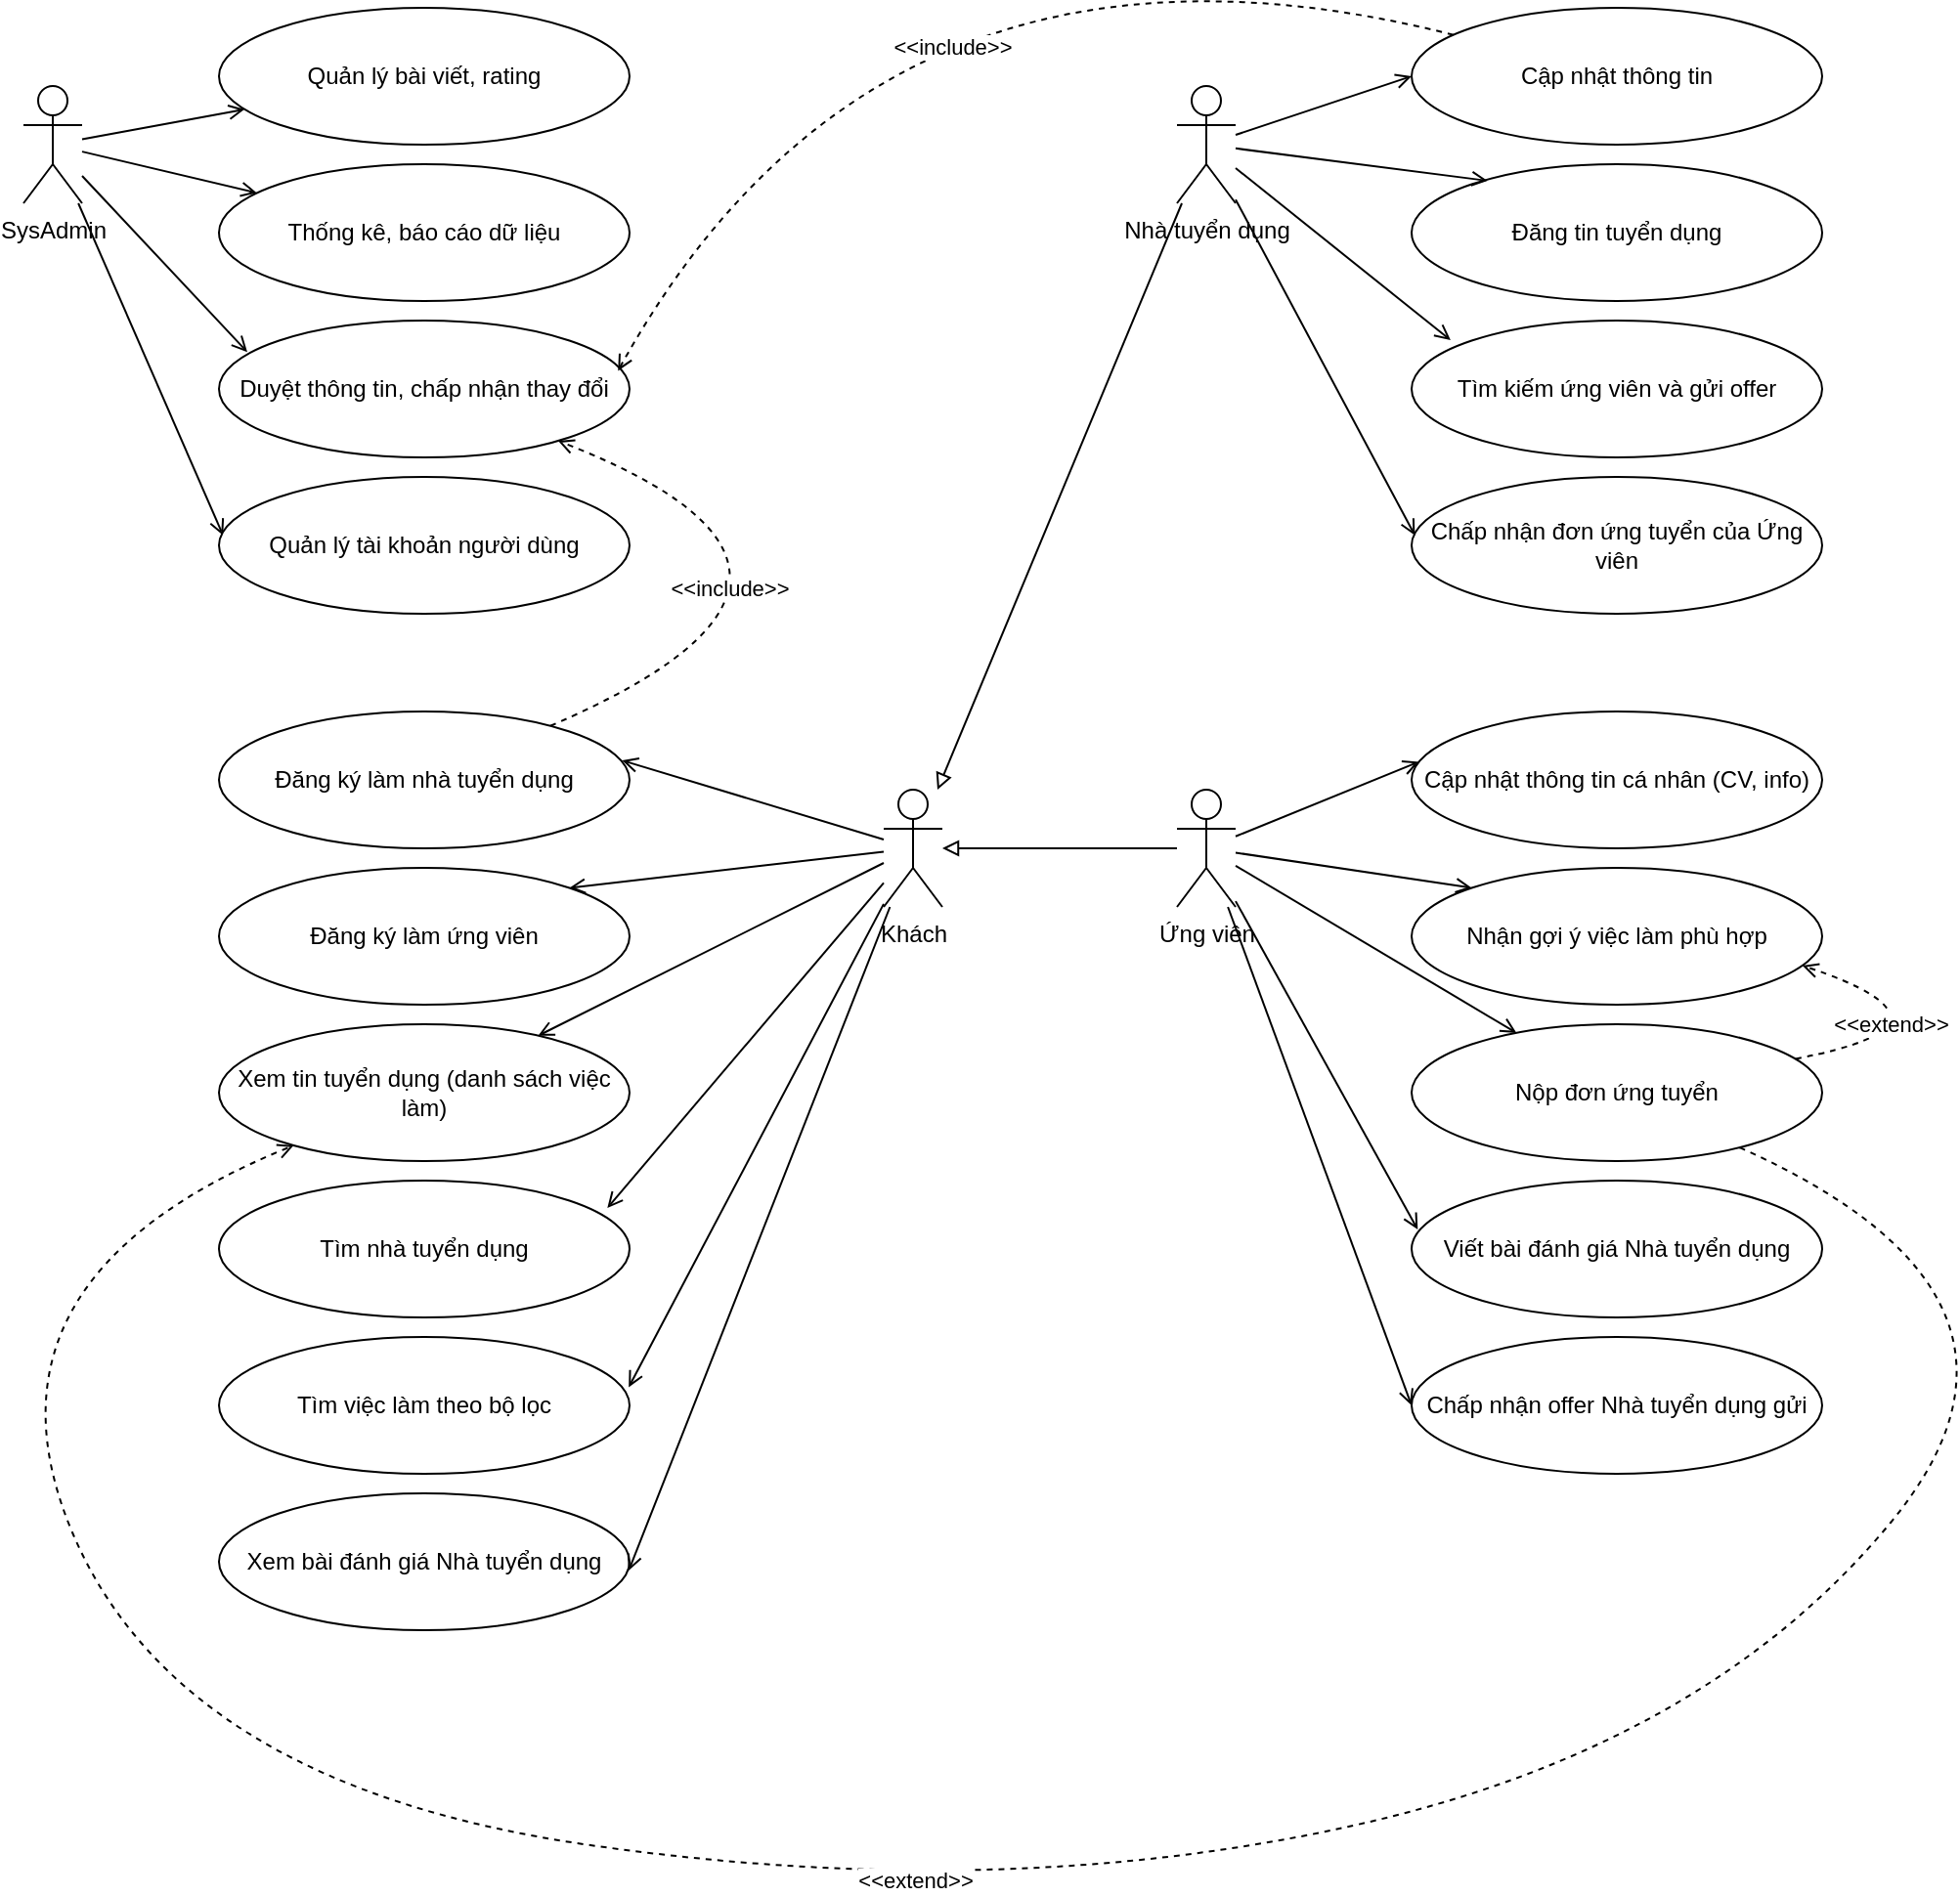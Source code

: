 <mxfile version="14.9.6" type="device" pages="2"><diagram id="kx_UsH_aAccJAQzgF7wA" name="Usecase"><mxGraphModel dx="1332" dy="560" grid="1" gridSize="10" guides="1" tooltips="1" connect="1" arrows="1" fold="1" page="1" pageScale="1" pageWidth="827" pageHeight="1169" math="0" shadow="0"><root><mxCell id="xzUmvjDwePYGf7dVLnyG-0"/><mxCell id="xzUmvjDwePYGf7dVLnyG-1" parent="xzUmvjDwePYGf7dVLnyG-0"/><mxCell id="xzUmvjDwePYGf7dVLnyG-8" style="rounded=0;orthogonalLoop=1;jettySize=auto;html=1;endArrow=open;endFill=0;" parent="xzUmvjDwePYGf7dVLnyG-1" source="xzUmvjDwePYGf7dVLnyG-2" target="xzUmvjDwePYGf7dVLnyG-4" edge="1"><mxGeometry relative="1" as="geometry"/></mxCell><mxCell id="xzUmvjDwePYGf7dVLnyG-9" style="edgeStyle=none;rounded=0;orthogonalLoop=1;jettySize=auto;html=1;endArrow=open;endFill=0;" parent="xzUmvjDwePYGf7dVLnyG-1" source="xzUmvjDwePYGf7dVLnyG-2" target="xzUmvjDwePYGf7dVLnyG-5" edge="1"><mxGeometry relative="1" as="geometry"/></mxCell><mxCell id="xzUmvjDwePYGf7dVLnyG-10" style="edgeStyle=none;rounded=0;orthogonalLoop=1;jettySize=auto;html=1;entryX=0.069;entryY=0.23;entryDx=0;entryDy=0;entryPerimeter=0;endArrow=open;endFill=0;" parent="xzUmvjDwePYGf7dVLnyG-1" source="xzUmvjDwePYGf7dVLnyG-2" target="xzUmvjDwePYGf7dVLnyG-6" edge="1"><mxGeometry relative="1" as="geometry"/></mxCell><mxCell id="xzUmvjDwePYGf7dVLnyG-11" style="edgeStyle=none;rounded=0;orthogonalLoop=1;jettySize=auto;html=1;entryX=0.01;entryY=0.427;entryDx=0;entryDy=0;entryPerimeter=0;endArrow=open;endFill=0;" parent="xzUmvjDwePYGf7dVLnyG-1" source="xzUmvjDwePYGf7dVLnyG-2" target="xzUmvjDwePYGf7dVLnyG-7" edge="1"><mxGeometry relative="1" as="geometry"/></mxCell><mxCell id="xzUmvjDwePYGf7dVLnyG-2" value="SysAdmin" style="shape=umlActor;verticalLabelPosition=bottom;verticalAlign=top;html=1;outlineConnect=0;" parent="xzUmvjDwePYGf7dVLnyG-1" vertex="1"><mxGeometry x="50" y="80" width="30" height="60" as="geometry"/></mxCell><mxCell id="xzUmvjDwePYGf7dVLnyG-4" value="Quản lý bài viết, rating" style="ellipse;whiteSpace=wrap;html=1;" parent="xzUmvjDwePYGf7dVLnyG-1" vertex="1"><mxGeometry x="150" y="40" width="210" height="70" as="geometry"/></mxCell><mxCell id="xzUmvjDwePYGf7dVLnyG-5" value="Thống kê, báo cáo dữ liệu" style="ellipse;whiteSpace=wrap;html=1;" parent="xzUmvjDwePYGf7dVLnyG-1" vertex="1"><mxGeometry x="150" y="120" width="210" height="70" as="geometry"/></mxCell><mxCell id="xzUmvjDwePYGf7dVLnyG-6" value="Duyệt thông tin, chấp nhận thay đổi" style="ellipse;whiteSpace=wrap;html=1;" parent="xzUmvjDwePYGf7dVLnyG-1" vertex="1"><mxGeometry x="150" y="200" width="210" height="70" as="geometry"/></mxCell><mxCell id="xzUmvjDwePYGf7dVLnyG-7" value="Quản lý tài khoản người dùng" style="ellipse;whiteSpace=wrap;html=1;" parent="xzUmvjDwePYGf7dVLnyG-1" vertex="1"><mxGeometry x="150" y="280" width="210" height="70" as="geometry"/></mxCell><mxCell id="xzUmvjDwePYGf7dVLnyG-49" style="edgeStyle=none;orthogonalLoop=1;jettySize=auto;html=1;endArrow=open;endFill=0;curved=1;dashed=1;" parent="xzUmvjDwePYGf7dVLnyG-1" source="xzUmvjDwePYGf7dVLnyG-13" target="xzUmvjDwePYGf7dVLnyG-6" edge="1"><mxGeometry relative="1" as="geometry"><Array as="points"><mxPoint x="500" y="330"/></Array></mxGeometry></mxCell><mxCell id="xzUmvjDwePYGf7dVLnyG-50" value="&amp;lt;&amp;lt;include&amp;gt;&amp;gt;" style="edgeLabel;html=1;align=center;verticalAlign=middle;resizable=0;points=[];" parent="xzUmvjDwePYGf7dVLnyG-49" vertex="1" connectable="0"><mxGeometry x="-0.421" y="29" relative="1" as="geometry"><mxPoint as="offset"/></mxGeometry></mxCell><mxCell id="xzUmvjDwePYGf7dVLnyG-13" value="Đăng ký làm nhà tuyển dụng" style="ellipse;whiteSpace=wrap;html=1;" parent="xzUmvjDwePYGf7dVLnyG-1" vertex="1"><mxGeometry x="150" y="400" width="210" height="70" as="geometry"/></mxCell><mxCell id="xzUmvjDwePYGf7dVLnyG-14" value="Đăng ký làm ứng viên" style="ellipse;whiteSpace=wrap;html=1;" parent="xzUmvjDwePYGf7dVLnyG-1" vertex="1"><mxGeometry x="150" y="480" width="210" height="70" as="geometry"/></mxCell><mxCell id="xzUmvjDwePYGf7dVLnyG-15" value="Xem tin tuyển dụng (danh sách việc làm)" style="ellipse;whiteSpace=wrap;html=1;" parent="xzUmvjDwePYGf7dVLnyG-1" vertex="1"><mxGeometry x="150" y="560" width="210" height="70" as="geometry"/></mxCell><mxCell id="xzUmvjDwePYGf7dVLnyG-16" value="Tìm nhà tuyển dụng" style="ellipse;whiteSpace=wrap;html=1;" parent="xzUmvjDwePYGf7dVLnyG-1" vertex="1"><mxGeometry x="150" y="640" width="210" height="70" as="geometry"/></mxCell><mxCell id="xzUmvjDwePYGf7dVLnyG-17" value="Tìm việc làm theo bộ lọc" style="ellipse;whiteSpace=wrap;html=1;" parent="xzUmvjDwePYGf7dVLnyG-1" vertex="1"><mxGeometry x="150" y="720" width="210" height="70" as="geometry"/></mxCell><mxCell id="xzUmvjDwePYGf7dVLnyG-18" value="Xem bài đánh giá Nhà tuyển dụng" style="ellipse;whiteSpace=wrap;html=1;" parent="xzUmvjDwePYGf7dVLnyG-1" vertex="1"><mxGeometry x="150" y="800" width="210" height="70" as="geometry"/></mxCell><mxCell id="xzUmvjDwePYGf7dVLnyG-51" style="edgeStyle=none;curved=1;orthogonalLoop=1;jettySize=auto;html=1;entryX=0.972;entryY=0.367;entryDx=0;entryDy=0;entryPerimeter=0;dashed=1;endArrow=open;endFill=0;" parent="xzUmvjDwePYGf7dVLnyG-1" source="xzUmvjDwePYGf7dVLnyG-19" target="xzUmvjDwePYGf7dVLnyG-6" edge="1"><mxGeometry relative="1" as="geometry"><Array as="points"><mxPoint x="490" y="-20"/></Array></mxGeometry></mxCell><mxCell id="xzUmvjDwePYGf7dVLnyG-52" value="&amp;lt;&amp;lt;include&amp;gt;&amp;gt;" style="edgeLabel;html=1;align=center;verticalAlign=middle;resizable=0;points=[];" parent="xzUmvjDwePYGf7dVLnyG-51" vertex="1" connectable="0"><mxGeometry x="0.218" y="69" relative="1" as="geometry"><mxPoint as="offset"/></mxGeometry></mxCell><mxCell id="xzUmvjDwePYGf7dVLnyG-19" value="Cập nhật thông tin" style="ellipse;whiteSpace=wrap;html=1;" parent="xzUmvjDwePYGf7dVLnyG-1" vertex="1"><mxGeometry x="760" y="40" width="210" height="70" as="geometry"/></mxCell><mxCell id="xzUmvjDwePYGf7dVLnyG-20" value="Đăng tin tuyển dụng" style="ellipse;whiteSpace=wrap;html=1;" parent="xzUmvjDwePYGf7dVLnyG-1" vertex="1"><mxGeometry x="760" y="120" width="210" height="70" as="geometry"/></mxCell><mxCell id="xzUmvjDwePYGf7dVLnyG-21" value="Tìm kiếm ứng viên và gửi offer" style="ellipse;whiteSpace=wrap;html=1;" parent="xzUmvjDwePYGf7dVLnyG-1" vertex="1"><mxGeometry x="760" y="200" width="210" height="70" as="geometry"/></mxCell><mxCell id="xzUmvjDwePYGf7dVLnyG-22" value="Chấp nhận đơn ứng tuyển của Ứng viên" style="ellipse;whiteSpace=wrap;html=1;" parent="xzUmvjDwePYGf7dVLnyG-1" vertex="1"><mxGeometry x="760" y="280" width="210" height="70" as="geometry"/></mxCell><mxCell id="xzUmvjDwePYGf7dVLnyG-23" value="Cập nhật thông tin cá nhân (CV, info)" style="ellipse;whiteSpace=wrap;html=1;" parent="xzUmvjDwePYGf7dVLnyG-1" vertex="1"><mxGeometry x="760" y="400" width="210" height="70" as="geometry"/></mxCell><mxCell id="xzUmvjDwePYGf7dVLnyG-24" value="Nhận gợi ý việc làm phù hợp" style="ellipse;whiteSpace=wrap;html=1;" parent="xzUmvjDwePYGf7dVLnyG-1" vertex="1"><mxGeometry x="760" y="480" width="210" height="70" as="geometry"/></mxCell><mxCell id="xzUmvjDwePYGf7dVLnyG-53" style="edgeStyle=none;curved=1;orthogonalLoop=1;jettySize=auto;html=1;entryX=0.952;entryY=0.714;entryDx=0;entryDy=0;entryPerimeter=0;dashed=1;endArrow=open;endFill=0;" parent="xzUmvjDwePYGf7dVLnyG-1" source="xzUmvjDwePYGf7dVLnyG-25" target="xzUmvjDwePYGf7dVLnyG-24" edge="1"><mxGeometry relative="1" as="geometry"><Array as="points"><mxPoint x="1050" y="560"/></Array></mxGeometry></mxCell><mxCell id="xzUmvjDwePYGf7dVLnyG-54" value="&amp;lt;&amp;lt;extend&amp;gt;&amp;gt;" style="edgeLabel;html=1;align=center;verticalAlign=middle;resizable=0;points=[];" parent="xzUmvjDwePYGf7dVLnyG-53" vertex="1" connectable="0"><mxGeometry x="-0.462" y="9" relative="1" as="geometry"><mxPoint as="offset"/></mxGeometry></mxCell><mxCell id="xzUmvjDwePYGf7dVLnyG-55" style="edgeStyle=none;curved=1;orthogonalLoop=1;jettySize=auto;html=1;dashed=1;endArrow=open;endFill=0;" parent="xzUmvjDwePYGf7dVLnyG-1" source="xzUmvjDwePYGf7dVLnyG-25" target="xzUmvjDwePYGf7dVLnyG-15" edge="1"><mxGeometry relative="1" as="geometry"><Array as="points"><mxPoint x="1100" y="700"/><mxPoint x="910" y="930"/><mxPoint x="550" y="1010"/><mxPoint x="130" y="950"/><mxPoint x="20" y="690"/></Array></mxGeometry></mxCell><mxCell id="xzUmvjDwePYGf7dVLnyG-56" value="&amp;lt;&amp;lt;extend&amp;gt;&amp;gt;" style="edgeLabel;html=1;align=center;verticalAlign=middle;resizable=0;points=[];" parent="xzUmvjDwePYGf7dVLnyG-55" vertex="1" connectable="0"><mxGeometry x="0.034" y="-6" relative="1" as="geometry"><mxPoint as="offset"/></mxGeometry></mxCell><mxCell id="xzUmvjDwePYGf7dVLnyG-25" value="Nộp đơn ứng tuyển" style="ellipse;whiteSpace=wrap;html=1;" parent="xzUmvjDwePYGf7dVLnyG-1" vertex="1"><mxGeometry x="760" y="560" width="210" height="70" as="geometry"/></mxCell><mxCell id="xzUmvjDwePYGf7dVLnyG-26" value="Viết bài đánh giá Nhà tuyển dụng" style="ellipse;whiteSpace=wrap;html=1;" parent="xzUmvjDwePYGf7dVLnyG-1" vertex="1"><mxGeometry x="760" y="640" width="210" height="70" as="geometry"/></mxCell><mxCell id="xzUmvjDwePYGf7dVLnyG-27" value="Chấp nhận offer Nhà tuyển dụng gửi" style="ellipse;whiteSpace=wrap;html=1;" parent="xzUmvjDwePYGf7dVLnyG-1" vertex="1"><mxGeometry x="760" y="720" width="210" height="70" as="geometry"/></mxCell><mxCell id="xzUmvjDwePYGf7dVLnyG-32" style="edgeStyle=none;rounded=0;orthogonalLoop=1;jettySize=auto;html=1;endArrow=block;endFill=0;" parent="xzUmvjDwePYGf7dVLnyG-1" source="xzUmvjDwePYGf7dVLnyG-28" target="xzUmvjDwePYGf7dVLnyG-30" edge="1"><mxGeometry relative="1" as="geometry"/></mxCell><mxCell id="xzUmvjDwePYGf7dVLnyG-45" style="edgeStyle=none;rounded=0;orthogonalLoop=1;jettySize=auto;html=1;entryX=0;entryY=0.5;entryDx=0;entryDy=0;endArrow=open;endFill=0;" parent="xzUmvjDwePYGf7dVLnyG-1" source="xzUmvjDwePYGf7dVLnyG-28" target="xzUmvjDwePYGf7dVLnyG-19" edge="1"><mxGeometry relative="1" as="geometry"/></mxCell><mxCell id="xzUmvjDwePYGf7dVLnyG-46" style="edgeStyle=none;rounded=0;orthogonalLoop=1;jettySize=auto;html=1;entryX=0.185;entryY=0.121;entryDx=0;entryDy=0;entryPerimeter=0;endArrow=open;endFill=0;" parent="xzUmvjDwePYGf7dVLnyG-1" source="xzUmvjDwePYGf7dVLnyG-28" target="xzUmvjDwePYGf7dVLnyG-20" edge="1"><mxGeometry relative="1" as="geometry"/></mxCell><mxCell id="xzUmvjDwePYGf7dVLnyG-47" style="edgeStyle=none;rounded=0;orthogonalLoop=1;jettySize=auto;html=1;entryX=0.095;entryY=0.143;entryDx=0;entryDy=0;entryPerimeter=0;endArrow=open;endFill=0;" parent="xzUmvjDwePYGf7dVLnyG-1" source="xzUmvjDwePYGf7dVLnyG-28" target="xzUmvjDwePYGf7dVLnyG-21" edge="1"><mxGeometry relative="1" as="geometry"/></mxCell><mxCell id="xzUmvjDwePYGf7dVLnyG-48" style="edgeStyle=none;rounded=0;orthogonalLoop=1;jettySize=auto;html=1;entryX=0.008;entryY=0.427;entryDx=0;entryDy=0;entryPerimeter=0;endArrow=open;endFill=0;" parent="xzUmvjDwePYGf7dVLnyG-1" source="xzUmvjDwePYGf7dVLnyG-28" target="xzUmvjDwePYGf7dVLnyG-22" edge="1"><mxGeometry relative="1" as="geometry"/></mxCell><mxCell id="xzUmvjDwePYGf7dVLnyG-28" value="Nhà tuyển dụng" style="shape=umlActor;verticalLabelPosition=bottom;verticalAlign=top;html=1;" parent="xzUmvjDwePYGf7dVLnyG-1" vertex="1"><mxGeometry x="640" y="80" width="30" height="60" as="geometry"/></mxCell><mxCell id="xzUmvjDwePYGf7dVLnyG-31" style="edgeStyle=none;rounded=0;orthogonalLoop=1;jettySize=auto;html=1;endArrow=block;endFill=0;" parent="xzUmvjDwePYGf7dVLnyG-1" source="xzUmvjDwePYGf7dVLnyG-29" target="xzUmvjDwePYGf7dVLnyG-30" edge="1"><mxGeometry relative="1" as="geometry"/></mxCell><mxCell id="xzUmvjDwePYGf7dVLnyG-40" style="edgeStyle=none;rounded=0;orthogonalLoop=1;jettySize=auto;html=1;entryX=0.018;entryY=0.367;entryDx=0;entryDy=0;entryPerimeter=0;endArrow=open;endFill=0;" parent="xzUmvjDwePYGf7dVLnyG-1" source="xzUmvjDwePYGf7dVLnyG-29" target="xzUmvjDwePYGf7dVLnyG-23" edge="1"><mxGeometry relative="1" as="geometry"/></mxCell><mxCell id="xzUmvjDwePYGf7dVLnyG-41" style="edgeStyle=none;rounded=0;orthogonalLoop=1;jettySize=auto;html=1;entryX=0;entryY=0;entryDx=0;entryDy=0;endArrow=open;endFill=0;" parent="xzUmvjDwePYGf7dVLnyG-1" source="xzUmvjDwePYGf7dVLnyG-29" target="xzUmvjDwePYGf7dVLnyG-24" edge="1"><mxGeometry relative="1" as="geometry"/></mxCell><mxCell id="xzUmvjDwePYGf7dVLnyG-42" style="edgeStyle=none;rounded=0;orthogonalLoop=1;jettySize=auto;html=1;endArrow=open;endFill=0;" parent="xzUmvjDwePYGf7dVLnyG-1" source="xzUmvjDwePYGf7dVLnyG-29" target="xzUmvjDwePYGf7dVLnyG-25" edge="1"><mxGeometry relative="1" as="geometry"/></mxCell><mxCell id="xzUmvjDwePYGf7dVLnyG-43" style="edgeStyle=none;rounded=0;orthogonalLoop=1;jettySize=auto;html=1;entryX=0.015;entryY=0.358;entryDx=0;entryDy=0;entryPerimeter=0;endArrow=open;endFill=0;" parent="xzUmvjDwePYGf7dVLnyG-1" source="xzUmvjDwePYGf7dVLnyG-29" target="xzUmvjDwePYGf7dVLnyG-26" edge="1"><mxGeometry relative="1" as="geometry"/></mxCell><mxCell id="xzUmvjDwePYGf7dVLnyG-44" style="edgeStyle=none;rounded=0;orthogonalLoop=1;jettySize=auto;html=1;entryX=0;entryY=0.5;entryDx=0;entryDy=0;endArrow=open;endFill=0;" parent="xzUmvjDwePYGf7dVLnyG-1" source="xzUmvjDwePYGf7dVLnyG-29" target="xzUmvjDwePYGf7dVLnyG-27" edge="1"><mxGeometry relative="1" as="geometry"/></mxCell><mxCell id="xzUmvjDwePYGf7dVLnyG-29" value="Ứng viên" style="shape=umlActor;verticalLabelPosition=bottom;verticalAlign=top;html=1;" parent="xzUmvjDwePYGf7dVLnyG-1" vertex="1"><mxGeometry x="640" y="440" width="30" height="60" as="geometry"/></mxCell><mxCell id="xzUmvjDwePYGf7dVLnyG-33" style="edgeStyle=none;rounded=0;orthogonalLoop=1;jettySize=auto;html=1;entryX=0.982;entryY=0.358;entryDx=0;entryDy=0;entryPerimeter=0;endArrow=open;endFill=0;" parent="xzUmvjDwePYGf7dVLnyG-1" source="xzUmvjDwePYGf7dVLnyG-30" target="xzUmvjDwePYGf7dVLnyG-13" edge="1"><mxGeometry relative="1" as="geometry"/></mxCell><mxCell id="xzUmvjDwePYGf7dVLnyG-35" style="edgeStyle=none;rounded=0;orthogonalLoop=1;jettySize=auto;html=1;entryX=1;entryY=0;entryDx=0;entryDy=0;endArrow=open;endFill=0;" parent="xzUmvjDwePYGf7dVLnyG-1" source="xzUmvjDwePYGf7dVLnyG-30" target="xzUmvjDwePYGf7dVLnyG-14" edge="1"><mxGeometry relative="1" as="geometry"/></mxCell><mxCell id="xzUmvjDwePYGf7dVLnyG-36" style="edgeStyle=none;rounded=0;orthogonalLoop=1;jettySize=auto;html=1;endArrow=open;endFill=0;" parent="xzUmvjDwePYGf7dVLnyG-1" source="xzUmvjDwePYGf7dVLnyG-30" target="xzUmvjDwePYGf7dVLnyG-15" edge="1"><mxGeometry relative="1" as="geometry"/></mxCell><mxCell id="xzUmvjDwePYGf7dVLnyG-37" style="edgeStyle=none;rounded=0;orthogonalLoop=1;jettySize=auto;html=1;entryX=0.946;entryY=0.2;entryDx=0;entryDy=0;entryPerimeter=0;endArrow=open;endFill=0;" parent="xzUmvjDwePYGf7dVLnyG-1" source="xzUmvjDwePYGf7dVLnyG-30" target="xzUmvjDwePYGf7dVLnyG-16" edge="1"><mxGeometry relative="1" as="geometry"/></mxCell><mxCell id="xzUmvjDwePYGf7dVLnyG-38" style="edgeStyle=none;rounded=0;orthogonalLoop=1;jettySize=auto;html=1;entryX=0.998;entryY=0.367;entryDx=0;entryDy=0;entryPerimeter=0;endArrow=open;endFill=0;" parent="xzUmvjDwePYGf7dVLnyG-1" source="xzUmvjDwePYGf7dVLnyG-30" target="xzUmvjDwePYGf7dVLnyG-17" edge="1"><mxGeometry relative="1" as="geometry"/></mxCell><mxCell id="xzUmvjDwePYGf7dVLnyG-39" style="edgeStyle=none;rounded=0;orthogonalLoop=1;jettySize=auto;html=1;entryX=0.998;entryY=0.565;entryDx=0;entryDy=0;entryPerimeter=0;endArrow=open;endFill=0;" parent="xzUmvjDwePYGf7dVLnyG-1" source="xzUmvjDwePYGf7dVLnyG-30" target="xzUmvjDwePYGf7dVLnyG-18" edge="1"><mxGeometry relative="1" as="geometry"/></mxCell><mxCell id="xzUmvjDwePYGf7dVLnyG-30" value="Khách" style="shape=umlActor;verticalLabelPosition=bottom;verticalAlign=top;html=1;" parent="xzUmvjDwePYGf7dVLnyG-1" vertex="1"><mxGeometry x="490" y="440" width="30" height="60" as="geometry"/></mxCell></root></mxGraphModel></diagram><diagram id="fp5WdtCB4OAToocKFSqX" name="Database"><mxGraphModel dx="1332" dy="1729" grid="1" gridSize="10" guides="1" tooltips="1" connect="1" arrows="1" fold="1" page="1" pageScale="1" pageWidth="827" pageHeight="1169" math="0" shadow="0"><root><mxCell id="0"/><mxCell id="1" parent="0"/><mxCell id="0-Bc50eRPlMVvVIiQRin-1" value="user" style="swimlane;fontStyle=0;childLayout=stackLayout;horizontal=1;startSize=26;horizontalStack=0;resizeParent=1;resizeParentMax=0;resizeLast=0;collapsible=1;marginBottom=0;align=center;fontSize=14;" parent="1" vertex="1"><mxGeometry x="390" y="70" width="160" height="446" as="geometry"/></mxCell><mxCell id="6nFblGfAwX4knqWA-gpZ-1" value="id" style="text;fillColor=none;spacingLeft=4;spacingRight=4;overflow=hidden;rotatable=0;points=[[0,0.5],[1,0.5]];portConstraint=eastwest;fontSize=12;" parent="0-Bc50eRPlMVvVIiQRin-1" vertex="1"><mxGeometry y="26" width="160" height="30" as="geometry"/></mxCell><mxCell id="6nFblGfAwX4knqWA-gpZ-2" value="username" style="text;fillColor=none;spacingLeft=4;spacingRight=4;overflow=hidden;rotatable=0;points=[[0,0.5],[1,0.5]];portConstraint=eastwest;fontSize=12;" parent="0-Bc50eRPlMVvVIiQRin-1" vertex="1"><mxGeometry y="56" width="160" height="30" as="geometry"/></mxCell><mxCell id="0-Bc50eRPlMVvVIiQRin-2" value="password" style="text;fillColor=none;spacingLeft=4;spacingRight=4;overflow=hidden;rotatable=0;points=[[0,0.5],[1,0.5]];portConstraint=eastwest;fontSize=12;" parent="0-Bc50eRPlMVvVIiQRin-1" vertex="1"><mxGeometry y="86" width="160" height="30" as="geometry"/></mxCell><mxCell id="0-Bc50eRPlMVvVIiQRin-3" value="first_name" style="text;fillColor=none;spacingLeft=4;spacingRight=4;overflow=hidden;rotatable=0;points=[[0,0.5],[1,0.5]];portConstraint=eastwest;fontSize=12;" parent="0-Bc50eRPlMVvVIiQRin-1" vertex="1"><mxGeometry y="116" width="160" height="30" as="geometry"/></mxCell><mxCell id="EjdUgGucLed7MiIt79Qf-8" value="last_name" style="text;fillColor=none;spacingLeft=4;spacingRight=4;overflow=hidden;rotatable=0;points=[[0,0.5],[1,0.5]];portConstraint=eastwest;fontSize=12;" parent="0-Bc50eRPlMVvVIiQRin-1" vertex="1"><mxGeometry y="146" width="160" height="30" as="geometry"/></mxCell><mxCell id="0-Bc50eRPlMVvVIiQRin-5" value="email" style="text;fillColor=none;spacingLeft=4;spacingRight=4;overflow=hidden;rotatable=0;points=[[0,0.5],[1,0.5]];portConstraint=eastwest;fontSize=12;" parent="0-Bc50eRPlMVvVIiQRin-1" vertex="1"><mxGeometry y="176" width="160" height="30" as="geometry"/></mxCell><mxCell id="EjdUgGucLed7MiIt79Qf-9" value="last_login" style="text;fillColor=none;spacingLeft=4;spacingRight=4;overflow=hidden;rotatable=0;points=[[0,0.5],[1,0.5]];portConstraint=eastwest;fontSize=12;" parent="0-Bc50eRPlMVvVIiQRin-1" vertex="1"><mxGeometry y="206" width="160" height="30" as="geometry"/></mxCell><mxCell id="EjdUgGucLed7MiIt79Qf-10" value="is_superuser" style="text;fillColor=none;spacingLeft=4;spacingRight=4;overflow=hidden;rotatable=0;points=[[0,0.5],[1,0.5]];portConstraint=eastwest;fontSize=12;" parent="0-Bc50eRPlMVvVIiQRin-1" vertex="1"><mxGeometry y="236" width="160" height="30" as="geometry"/></mxCell><mxCell id="0-Bc50eRPlMVvVIiQRin-74" value="date_joined" style="text;fillColor=none;spacingLeft=4;spacingRight=4;overflow=hidden;rotatable=0;points=[[0,0.5],[1,0.5]];portConstraint=eastwest;fontSize=12;" parent="0-Bc50eRPlMVvVIiQRin-1" vertex="1"><mxGeometry y="266" width="160" height="30" as="geometry"/></mxCell><mxCell id="0-Bc50eRPlMVvVIiQRin-10" value="is_staff" style="text;fillColor=none;spacingLeft=4;spacingRight=4;overflow=hidden;rotatable=0;points=[[0,0.5],[1,0.5]];portConstraint=eastwest;fontSize=12;" parent="0-Bc50eRPlMVvVIiQRin-1" vertex="1"><mxGeometry y="296" width="160" height="30" as="geometry"/></mxCell><mxCell id="EjdUgGucLed7MiIt79Qf-12" value="is_active" style="text;fillColor=none;spacingLeft=4;spacingRight=4;overflow=hidden;rotatable=0;points=[[0,0.5],[1,0.5]];portConstraint=eastwest;fontSize=12;" parent="0-Bc50eRPlMVvVIiQRin-1" vertex="1"><mxGeometry y="326" width="160" height="30" as="geometry"/></mxCell><mxCell id="0-Bc50eRPlMVvVIiQRin-4" value="phone" style="text;fillColor=none;spacingLeft=4;spacingRight=4;overflow=hidden;rotatable=0;points=[[0,0.5],[1,0.5]];portConstraint=eastwest;fontSize=12;" parent="0-Bc50eRPlMVvVIiQRin-1" vertex="1"><mxGeometry y="356" width="160" height="30" as="geometry"/></mxCell><mxCell id="0-Bc50eRPlMVvVIiQRin-9" value="avatar" style="text;fillColor=none;spacingLeft=4;spacingRight=4;overflow=hidden;rotatable=0;points=[[0,0.5],[1,0.5]];portConstraint=eastwest;fontSize=12;" parent="0-Bc50eRPlMVvVIiQRin-1" vertex="1"><mxGeometry y="386" width="160" height="30" as="geometry"/></mxCell><mxCell id="SlLkS1l95hsrlbSgTYb1-1" value="role" style="text;fillColor=none;spacingLeft=4;spacingRight=4;overflow=hidden;rotatable=0;points=[[0,0.5],[1,0.5]];portConstraint=eastwest;fontSize=12;" vertex="1" parent="0-Bc50eRPlMVvVIiQRin-1"><mxGeometry y="416" width="160" height="30" as="geometry"/></mxCell><mxCell id="0-Bc50eRPlMVvVIiQRin-43" value="hiring" style="swimlane;fontStyle=0;childLayout=stackLayout;horizontal=1;startSize=26;horizontalStack=0;resizeParent=1;resizeParentMax=0;resizeLast=0;collapsible=1;marginBottom=0;align=center;fontSize=14;" parent="1" vertex="1"><mxGeometry x="620" y="70" width="160" height="236" as="geometry"/></mxCell><mxCell id="0-Bc50eRPlMVvVIiQRin-44" value="user_id" style="text;fillColor=none;spacingLeft=4;spacingRight=4;overflow=hidden;rotatable=0;points=[[0,0.5],[1,0.5]];portConstraint=eastwest;fontSize=12;" parent="0-Bc50eRPlMVvVIiQRin-43" vertex="1"><mxGeometry y="26" width="160" height="30" as="geometry"/></mxCell><mxCell id="0-Bc50eRPlMVvVIiQRin-45" value="company_name" style="text;fillColor=none;spacingLeft=4;spacingRight=4;overflow=hidden;rotatable=0;points=[[0,0.5],[1,0.5]];portConstraint=eastwest;fontSize=12;" parent="0-Bc50eRPlMVvVIiQRin-43" vertex="1"><mxGeometry y="56" width="160" height="30" as="geometry"/></mxCell><mxCell id="0-Bc50eRPlMVvVIiQRin-46" value="address" style="text;fillColor=none;spacingLeft=4;spacingRight=4;overflow=hidden;rotatable=0;points=[[0,0.5],[1,0.5]];portConstraint=eastwest;fontSize=12;" parent="0-Bc50eRPlMVvVIiQRin-43" vertex="1"><mxGeometry y="86" width="160" height="30" as="geometry"/></mxCell><mxCell id="0-Bc50eRPlMVvVIiQRin-48" value="company_size" style="text;fillColor=none;spacingLeft=4;spacingRight=4;overflow=hidden;rotatable=0;points=[[0,0.5],[1,0.5]];portConstraint=eastwest;fontSize=12;" parent="0-Bc50eRPlMVvVIiQRin-43" vertex="1"><mxGeometry y="116" width="160" height="30" as="geometry"/></mxCell><mxCell id="6nFblGfAwX4knqWA-gpZ-48" value="avg_rating" style="text;fillColor=none;spacingLeft=4;spacingRight=4;overflow=hidden;rotatable=0;points=[[0,0.5],[1,0.5]];portConstraint=eastwest;fontSize=12;" parent="0-Bc50eRPlMVvVIiQRin-43" vertex="1"><mxGeometry y="146" width="160" height="30" as="geometry"/></mxCell><mxCell id="JmX3EQtiFViuAv5O3wvj-1" value="pending_approval" style="text;fillColor=none;spacingLeft=4;spacingRight=4;overflow=hidden;rotatable=0;points=[[0,0.5],[1,0.5]];portConstraint=eastwest;fontSize=12;" parent="0-Bc50eRPlMVvVIiQRin-43" vertex="1"><mxGeometry y="176" width="160" height="30" as="geometry"/></mxCell><mxCell id="EjdUgGucLed7MiIt79Qf-15" value="about" style="text;fillColor=none;spacingLeft=4;spacingRight=4;overflow=hidden;rotatable=0;points=[[0,0.5],[1,0.5]];portConstraint=eastwest;fontSize=12;" parent="0-Bc50eRPlMVvVIiQRin-43" vertex="1"><mxGeometry y="206" width="160" height="30" as="geometry"/></mxCell><mxCell id="0-Bc50eRPlMVvVIiQRin-64" value="review" style="swimlane;fontStyle=0;childLayout=stackLayout;horizontal=1;startSize=26;horizontalStack=0;resizeParent=1;resizeParentMax=0;resizeLast=0;collapsible=1;marginBottom=0;align=center;fontSize=14;" parent="1" vertex="1"><mxGeometry x="920" y="184" width="160" height="266" as="geometry"/></mxCell><mxCell id="6nFblGfAwX4knqWA-gpZ-66" value="id" style="text;fillColor=none;spacingLeft=4;spacingRight=4;overflow=hidden;rotatable=0;points=[[0,0.5],[1,0.5]];portConstraint=eastwest;fontSize=12;" parent="0-Bc50eRPlMVvVIiQRin-64" vertex="1"><mxGeometry y="26" width="160" height="30" as="geometry"/></mxCell><mxCell id="0-Bc50eRPlMVvVIiQRin-65" value="hiring_id" style="text;fillColor=none;spacingLeft=4;spacingRight=4;overflow=hidden;rotatable=0;points=[[0,0.5],[1,0.5]];portConstraint=eastwest;fontSize=12;" parent="0-Bc50eRPlMVvVIiQRin-64" vertex="1"><mxGeometry y="56" width="160" height="30" as="geometry"/></mxCell><mxCell id="0-Bc50eRPlMVvVIiQRin-68" value="applicant_id" style="text;fillColor=none;spacingLeft=4;spacingRight=4;overflow=hidden;rotatable=0;points=[[0,0.5],[1,0.5]];portConstraint=eastwest;fontSize=12;" parent="0-Bc50eRPlMVvVIiQRin-64" vertex="1"><mxGeometry y="86" width="160" height="30" as="geometry"/></mxCell><mxCell id="0-Bc50eRPlMVvVIiQRin-69" value="content" style="text;fillColor=none;spacingLeft=4;spacingRight=4;overflow=hidden;rotatable=0;points=[[0,0.5],[1,0.5]];portConstraint=eastwest;fontSize=12;" parent="0-Bc50eRPlMVvVIiQRin-64" vertex="1"><mxGeometry y="116" width="160" height="30" as="geometry"/></mxCell><mxCell id="0-Bc50eRPlMVvVIiQRin-67" value="rate" style="text;fillColor=none;spacingLeft=4;spacingRight=4;overflow=hidden;rotatable=0;points=[[0,0.5],[1,0.5]];portConstraint=eastwest;fontSize=12;" parent="0-Bc50eRPlMVvVIiQRin-64" vertex="1"><mxGeometry y="146" width="160" height="30" as="geometry"/></mxCell><mxCell id="EjdUgGucLed7MiIt79Qf-2" value="created_at" style="text;fillColor=none;spacingLeft=4;spacingRight=4;overflow=hidden;rotatable=0;points=[[0,0.5],[1,0.5]];portConstraint=eastwest;fontSize=12;" parent="0-Bc50eRPlMVvVIiQRin-64" vertex="1"><mxGeometry y="176" width="160" height="30" as="geometry"/></mxCell><mxCell id="EjdUgGucLed7MiIt79Qf-3" value="updated_at" style="text;fillColor=none;spacingLeft=4;spacingRight=4;overflow=hidden;rotatable=0;points=[[0,0.5],[1,0.5]];portConstraint=eastwest;fontSize=12;" parent="0-Bc50eRPlMVvVIiQRin-64" vertex="1"><mxGeometry y="206" width="160" height="30" as="geometry"/></mxCell><mxCell id="XVEq-b701fp-OYZD577g-1" value="active" style="text;fillColor=none;spacingLeft=4;spacingRight=4;overflow=hidden;rotatable=0;points=[[0,0.5],[1,0.5]];portConstraint=eastwest;fontSize=12;" parent="0-Bc50eRPlMVvVIiQRin-64" vertex="1"><mxGeometry y="236" width="160" height="30" as="geometry"/></mxCell><mxCell id="6nFblGfAwX4knqWA-gpZ-34" value="applicant" style="swimlane;fontStyle=0;childLayout=stackLayout;horizontal=1;startSize=26;horizontalStack=0;resizeParent=1;resizeParentMax=0;resizeLast=0;collapsible=1;marginBottom=0;align=center;fontSize=14;" parent="1" vertex="1"><mxGeometry x="620" y="320" width="160" height="296" as="geometry"/></mxCell><mxCell id="6nFblGfAwX4knqWA-gpZ-35" value="user_id" style="text;fillColor=none;spacingLeft=4;spacingRight=4;overflow=hidden;rotatable=0;points=[[0,0.5],[1,0.5]];portConstraint=eastwest;fontSize=12;" parent="6nFblGfAwX4knqWA-gpZ-34" vertex="1"><mxGeometry y="26" width="160" height="30" as="geometry"/></mxCell><mxCell id="6nFblGfAwX4knqWA-gpZ-54" value="category_id" style="text;fillColor=none;spacingLeft=4;spacingRight=4;overflow=hidden;rotatable=0;points=[[0,0.5],[1,0.5]];portConstraint=eastwest;fontSize=12;" parent="6nFblGfAwX4knqWA-gpZ-34" vertex="1"><mxGeometry y="56" width="160" height="30" as="geometry"/></mxCell><mxCell id="6nFblGfAwX4knqWA-gpZ-71" value="skill_id" style="text;fillColor=none;spacingLeft=4;spacingRight=4;overflow=hidden;rotatable=0;points=[[0,0.5],[1,0.5]];portConstraint=eastwest;fontSize=12;" parent="6nFblGfAwX4knqWA-gpZ-34" vertex="1"><mxGeometry y="86" width="160" height="30" as="geometry"/></mxCell><mxCell id="6nFblGfAwX4knqWA-gpZ-49" value="exp_id" style="text;fillColor=none;spacingLeft=4;spacingRight=4;overflow=hidden;rotatable=0;points=[[0,0.5],[1,0.5]];portConstraint=eastwest;fontSize=12;" parent="6nFblGfAwX4knqWA-gpZ-34" vertex="1"><mxGeometry y="116" width="160" height="30" as="geometry"/></mxCell><mxCell id="6nFblGfAwX4knqWA-gpZ-94" value="title" style="text;fillColor=none;spacingLeft=4;spacingRight=4;overflow=hidden;rotatable=0;points=[[0,0.5],[1,0.5]];portConstraint=eastwest;fontSize=12;" parent="6nFblGfAwX4knqWA-gpZ-34" vertex="1"><mxGeometry y="146" width="160" height="30" as="geometry"/></mxCell><mxCell id="6nFblGfAwX4knqWA-gpZ-36" value="birthday" style="text;fillColor=none;spacingLeft=4;spacingRight=4;overflow=hidden;rotatable=0;points=[[0,0.5],[1,0.5]];portConstraint=eastwest;fontSize=12;" parent="6nFblGfAwX4knqWA-gpZ-34" vertex="1"><mxGeometry y="176" width="160" height="30" as="geometry"/></mxCell><mxCell id="6nFblGfAwX4knqWA-gpZ-37" value="address" style="text;fillColor=none;spacingLeft=4;spacingRight=4;overflow=hidden;rotatable=0;points=[[0,0.5],[1,0.5]];portConstraint=eastwest;fontSize=12;" parent="6nFblGfAwX4knqWA-gpZ-34" vertex="1"><mxGeometry y="206" width="160" height="30" as="geometry"/></mxCell><mxCell id="EjdUgGucLed7MiIt79Qf-13" value="cv" style="text;fillColor=none;spacingLeft=4;spacingRight=4;overflow=hidden;rotatable=0;points=[[0,0.5],[1,0.5]];portConstraint=eastwest;fontSize=12;" parent="6nFblGfAwX4knqWA-gpZ-34" vertex="1"><mxGeometry y="236" width="160" height="30" as="geometry"/></mxCell><mxCell id="EjdUgGucLed7MiIt79Qf-6" value="about" style="text;fillColor=none;spacingLeft=4;spacingRight=4;overflow=hidden;rotatable=0;points=[[0,0.5],[1,0.5]];portConstraint=eastwest;fontSize=12;" parent="6nFblGfAwX4knqWA-gpZ-34" vertex="1"><mxGeometry y="266" width="160" height="30" as="geometry"/></mxCell><mxCell id="6nFblGfAwX4knqWA-gpZ-45" style="edgeStyle=orthogonalEdgeStyle;rounded=0;orthogonalLoop=1;jettySize=auto;html=1;startArrow=ERone;startFill=0;endArrow=ERone;endFill=0;strokeWidth=1;" parent="1" source="6nFblGfAwX4knqWA-gpZ-1" target="0-Bc50eRPlMVvVIiQRin-44" edge="1"><mxGeometry relative="1" as="geometry"><Array as="points"><mxPoint x="580" y="110"/><mxPoint x="580" y="110"/></Array></mxGeometry></mxCell><mxCell id="6nFblGfAwX4knqWA-gpZ-46" style="edgeStyle=orthogonalEdgeStyle;rounded=0;orthogonalLoop=1;jettySize=auto;html=1;startArrow=ERone;startFill=0;endArrow=ERone;endFill=0;strokeWidth=1;" parent="1" source="6nFblGfAwX4knqWA-gpZ-1" target="6nFblGfAwX4knqWA-gpZ-35" edge="1"><mxGeometry relative="1" as="geometry"><Array as="points"><mxPoint x="580" y="120"/><mxPoint x="580" y="350"/></Array></mxGeometry></mxCell><mxCell id="6nFblGfAwX4knqWA-gpZ-50" value="category" style="swimlane;fontStyle=0;childLayout=stackLayout;horizontal=1;startSize=26;horizontalStack=0;resizeParent=1;resizeParentMax=0;resizeLast=0;collapsible=1;marginBottom=0;align=center;fontSize=14;" parent="1" vertex="1"><mxGeometry x="980" y="470" width="160" height="86" as="geometry"/></mxCell><mxCell id="6nFblGfAwX4knqWA-gpZ-51" value="id" style="text;fillColor=none;spacingLeft=4;spacingRight=4;overflow=hidden;rotatable=0;points=[[0,0.5],[1,0.5]];portConstraint=eastwest;fontSize=12;" parent="6nFblGfAwX4knqWA-gpZ-50" vertex="1"><mxGeometry y="26" width="160" height="30" as="geometry"/></mxCell><mxCell id="6nFblGfAwX4knqWA-gpZ-52" value="name" style="text;fillColor=none;spacingLeft=4;spacingRight=4;overflow=hidden;rotatable=0;points=[[0,0.5],[1,0.5]];portConstraint=eastwest;fontSize=12;" parent="6nFblGfAwX4knqWA-gpZ-50" vertex="1"><mxGeometry y="56" width="160" height="30" as="geometry"/></mxCell><mxCell id="6nFblGfAwX4knqWA-gpZ-55" style="edgeStyle=orthogonalEdgeStyle;rounded=0;orthogonalLoop=1;jettySize=auto;html=1;entryX=0;entryY=0.5;entryDx=0;entryDy=0;startArrow=ERmany;startFill=0;endArrow=ERmany;endFill=0;strokeWidth=1;" parent="1" source="6nFblGfAwX4knqWA-gpZ-54" target="6nFblGfAwX4knqWA-gpZ-51" edge="1"><mxGeometry relative="1" as="geometry"/></mxCell><mxCell id="6nFblGfAwX4knqWA-gpZ-60" style="edgeStyle=orthogonalEdgeStyle;rounded=0;orthogonalLoop=1;jettySize=auto;html=1;entryX=0;entryY=0.5;entryDx=0;entryDy=0;startArrow=ERone;startFill=0;endArrow=ERoneToMany;endFill=0;strokeWidth=1;" parent="1" source="6nFblGfAwX4knqWA-gpZ-35" target="0-Bc50eRPlMVvVIiQRin-68" edge="1"><mxGeometry relative="1" as="geometry"/></mxCell><mxCell id="6nFblGfAwX4knqWA-gpZ-61" style="edgeStyle=orthogonalEdgeStyle;rounded=0;orthogonalLoop=1;jettySize=auto;html=1;startArrow=ERone;startFill=0;endArrow=ERoneToMany;endFill=0;strokeWidth=1;" parent="1" source="0-Bc50eRPlMVvVIiQRin-44" target="0-Bc50eRPlMVvVIiQRin-65" edge="1"><mxGeometry relative="1" as="geometry"><Array as="points"><mxPoint x="850" y="111"/><mxPoint x="850" y="255"/></Array></mxGeometry></mxCell><mxCell id="6nFblGfAwX4knqWA-gpZ-62" value="job" style="swimlane;fontStyle=0;childLayout=stackLayout;horizontal=1;startSize=26;horizontalStack=0;resizeParent=1;resizeParentMax=0;resizeLast=0;collapsible=1;marginBottom=0;align=center;fontSize=14;" parent="1" vertex="1"><mxGeometry x="920" y="-180" width="160" height="356" as="geometry"/></mxCell><mxCell id="6nFblGfAwX4knqWA-gpZ-63" value="id" style="text;fillColor=none;spacingLeft=4;spacingRight=4;overflow=hidden;rotatable=0;points=[[0,0.5],[1,0.5]];portConstraint=eastwest;fontSize=12;" parent="6nFblGfAwX4knqWA-gpZ-62" vertex="1"><mxGeometry y="26" width="160" height="30" as="geometry"/></mxCell><mxCell id="6nFblGfAwX4knqWA-gpZ-83" value="hiring_id" style="text;fillColor=none;spacingLeft=4;spacingRight=4;overflow=hidden;rotatable=0;points=[[0,0.5],[1,0.5]];portConstraint=eastwest;fontSize=12;" parent="6nFblGfAwX4knqWA-gpZ-62" vertex="1"><mxGeometry y="56" width="160" height="30" as="geometry"/></mxCell><mxCell id="6nFblGfAwX4knqWA-gpZ-77" value="offer_id" style="text;fillColor=none;spacingLeft=4;spacingRight=4;overflow=hidden;rotatable=0;points=[[0,0.5],[1,0.5]];portConstraint=eastwest;fontSize=12;" parent="6nFblGfAwX4knqWA-gpZ-62" vertex="1"><mxGeometry y="86" width="160" height="30" as="geometry"/></mxCell><mxCell id="6nFblGfAwX4knqWA-gpZ-107" value="exp_id" style="text;fillColor=none;spacingLeft=4;spacingRight=4;overflow=hidden;rotatable=0;points=[[0,0.5],[1,0.5]];portConstraint=eastwest;fontSize=12;" parent="6nFblGfAwX4knqWA-gpZ-62" vertex="1"><mxGeometry y="116" width="160" height="30" as="geometry"/></mxCell><mxCell id="6nFblGfAwX4knqWA-gpZ-74" value="skill_id" style="text;fillColor=none;spacingLeft=4;spacingRight=4;overflow=hidden;rotatable=0;points=[[0,0.5],[1,0.5]];portConstraint=eastwest;fontSize=12;" parent="6nFblGfAwX4knqWA-gpZ-62" vertex="1"><mxGeometry y="146" width="160" height="30" as="geometry"/></mxCell><mxCell id="6nFblGfAwX4knqWA-gpZ-73" value="category_id" style="text;fillColor=none;spacingLeft=4;spacingRight=4;overflow=hidden;rotatable=0;points=[[0,0.5],[1,0.5]];portConstraint=eastwest;fontSize=12;" parent="6nFblGfAwX4knqWA-gpZ-62" vertex="1"><mxGeometry y="176" width="160" height="30" as="geometry"/></mxCell><mxCell id="6nFblGfAwX4knqWA-gpZ-64" value="created_at" style="text;fillColor=none;spacingLeft=4;spacingRight=4;overflow=hidden;rotatable=0;points=[[0,0.5],[1,0.5]];portConstraint=eastwest;fontSize=12;" parent="6nFblGfAwX4knqWA-gpZ-62" vertex="1"><mxGeometry y="206" width="160" height="30" as="geometry"/></mxCell><mxCell id="DuNO1ek6huhXVOnVCSTu-1" value="expired_at" style="text;fillColor=none;spacingLeft=4;spacingRight=4;overflow=hidden;rotatable=0;points=[[0,0.5],[1,0.5]];portConstraint=eastwest;fontSize=12;" parent="6nFblGfAwX4knqWA-gpZ-62" vertex="1"><mxGeometry y="236" width="160" height="30" as="geometry"/></mxCell><mxCell id="6nFblGfAwX4knqWA-gpZ-76" value="content" style="text;fillColor=none;spacingLeft=4;spacingRight=4;overflow=hidden;rotatable=0;points=[[0,0.5],[1,0.5]];portConstraint=eastwest;fontSize=12;" parent="6nFblGfAwX4knqWA-gpZ-62" vertex="1"><mxGeometry y="266" width="160" height="30" as="geometry"/></mxCell><mxCell id="EjdUgGucLed7MiIt79Qf-4" value="title" style="text;fillColor=none;spacingLeft=4;spacingRight=4;overflow=hidden;rotatable=0;points=[[0,0.5],[1,0.5]];portConstraint=eastwest;fontSize=12;" parent="6nFblGfAwX4knqWA-gpZ-62" vertex="1"><mxGeometry y="296" width="160" height="30" as="geometry"/></mxCell><mxCell id="6nFblGfAwX4knqWA-gpZ-136" value="active" style="text;fillColor=none;spacingLeft=4;spacingRight=4;overflow=hidden;rotatable=0;points=[[0,0.5],[1,0.5]];portConstraint=eastwest;fontSize=12;" parent="6nFblGfAwX4knqWA-gpZ-62" vertex="1"><mxGeometry y="326" width="160" height="30" as="geometry"/></mxCell><mxCell id="6nFblGfAwX4knqWA-gpZ-67" value="skill" style="swimlane;fontStyle=0;childLayout=stackLayout;horizontal=1;startSize=26;horizontalStack=0;resizeParent=1;resizeParentMax=0;resizeLast=0;collapsible=1;marginBottom=0;align=center;fontSize=14;" parent="1" vertex="1"><mxGeometry x="980" y="590" width="160" height="86" as="geometry"/></mxCell><mxCell id="6nFblGfAwX4knqWA-gpZ-68" value="id" style="text;fillColor=none;spacingLeft=4;spacingRight=4;overflow=hidden;rotatable=0;points=[[0,0.5],[1,0.5]];portConstraint=eastwest;fontSize=12;" parent="6nFblGfAwX4knqWA-gpZ-67" vertex="1"><mxGeometry y="26" width="160" height="30" as="geometry"/></mxCell><mxCell id="6nFblGfAwX4knqWA-gpZ-69" value="name" style="text;fillColor=none;spacingLeft=4;spacingRight=4;overflow=hidden;rotatable=0;points=[[0,0.5],[1,0.5]];portConstraint=eastwest;fontSize=12;" parent="6nFblGfAwX4knqWA-gpZ-67" vertex="1"><mxGeometry y="56" width="160" height="30" as="geometry"/></mxCell><mxCell id="6nFblGfAwX4knqWA-gpZ-72" style="edgeStyle=orthogonalEdgeStyle;rounded=0;orthogonalLoop=1;jettySize=auto;html=1;entryX=0;entryY=0.5;entryDx=0;entryDy=0;startArrow=ERmany;startFill=0;endArrow=ERmany;endFill=0;strokeWidth=1;" parent="1" source="6nFblGfAwX4knqWA-gpZ-71" target="6nFblGfAwX4knqWA-gpZ-68" edge="1"><mxGeometry relative="1" as="geometry"><Array as="points"><mxPoint x="850" y="421"/><mxPoint x="850" y="631"/></Array></mxGeometry></mxCell><mxCell id="6nFblGfAwX4knqWA-gpZ-78" value="offer" style="swimlane;fontStyle=0;childLayout=stackLayout;horizontal=1;startSize=26;horizontalStack=0;resizeParent=1;resizeParentMax=0;resizeLast=0;collapsible=1;marginBottom=0;align=center;fontSize=14;" parent="1" vertex="1"><mxGeometry x="1120" y="-180" width="160" height="86" as="geometry"/></mxCell><mxCell id="6nFblGfAwX4knqWA-gpZ-79" value="id" style="text;fillColor=none;spacingLeft=4;spacingRight=4;overflow=hidden;rotatable=0;points=[[0,0.5],[1,0.5]];portConstraint=eastwest;fontSize=12;" parent="6nFblGfAwX4knqWA-gpZ-78" vertex="1"><mxGeometry y="26" width="160" height="30" as="geometry"/></mxCell><mxCell id="6nFblGfAwX4knqWA-gpZ-80" value="name" style="text;fillColor=none;spacingLeft=4;spacingRight=4;overflow=hidden;rotatable=0;points=[[0,0.5],[1,0.5]];portConstraint=eastwest;fontSize=12;" parent="6nFblGfAwX4knqWA-gpZ-78" vertex="1"><mxGeometry y="56" width="160" height="30" as="geometry"/></mxCell><mxCell id="6nFblGfAwX4knqWA-gpZ-84" style="edgeStyle=orthogonalEdgeStyle;rounded=0;orthogonalLoop=1;jettySize=auto;html=1;startArrow=ERone;startFill=0;endArrow=ERoneToMany;endFill=0;strokeWidth=1;" parent="1" source="0-Bc50eRPlMVvVIiQRin-44" target="6nFblGfAwX4knqWA-gpZ-83" edge="1"><mxGeometry relative="1" as="geometry"><Array as="points"><mxPoint x="850" y="100"/><mxPoint x="850" y="-109"/></Array></mxGeometry></mxCell><mxCell id="6nFblGfAwX4knqWA-gpZ-85" style="edgeStyle=orthogonalEdgeStyle;rounded=0;orthogonalLoop=1;jettySize=auto;html=1;startArrow=ERmany;startFill=0;endArrow=ERmany;endFill=0;strokeWidth=1;" parent="1" source="6nFblGfAwX4knqWA-gpZ-77" target="6nFblGfAwX4knqWA-gpZ-79" edge="1"><mxGeometry relative="1" as="geometry"/></mxCell><mxCell id="6nFblGfAwX4knqWA-gpZ-88" style="edgeStyle=orthogonalEdgeStyle;rounded=0;orthogonalLoop=1;jettySize=auto;html=1;entryX=1;entryY=0.5;entryDx=0;entryDy=0;startArrow=ERmany;startFill=0;endArrow=ERmany;endFill=0;strokeWidth=1;" parent="1" source="6nFblGfAwX4knqWA-gpZ-73" target="6nFblGfAwX4knqWA-gpZ-51" edge="1"><mxGeometry relative="1" as="geometry"><Array as="points"><mxPoint x="1190" y="11"/><mxPoint x="1190" y="511"/></Array></mxGeometry></mxCell><mxCell id="6nFblGfAwX4knqWA-gpZ-90" style="edgeStyle=orthogonalEdgeStyle;rounded=0;orthogonalLoop=1;jettySize=auto;html=1;startArrow=ERmany;startFill=0;endArrow=ERmany;endFill=0;strokeWidth=1;" parent="1" source="6nFblGfAwX4knqWA-gpZ-74" target="6nFblGfAwX4knqWA-gpZ-68" edge="1"><mxGeometry relative="1" as="geometry"><Array as="points"><mxPoint x="1220" y="-19"/><mxPoint x="1220" y="631"/></Array></mxGeometry></mxCell><mxCell id="6nFblGfAwX4knqWA-gpZ-91" value="Các chế độ, phúc lợi, bảo hiểm" style="text;html=1;fillColor=none;align=center;verticalAlign=middle;whiteSpace=wrap;rounded=0;" parent="1" vertex="1"><mxGeometry x="1105" y="-200" width="190" height="20" as="geometry"/></mxCell><mxCell id="6nFblGfAwX4knqWA-gpZ-92" value="Ngành nghề vd IT, xây dựng" style="text;html=1;fillColor=none;align=center;verticalAlign=middle;whiteSpace=wrap;rounded=1;" parent="1" vertex="1"><mxGeometry x="960" y="450" width="190" height="20" as="geometry"/></mxCell><mxCell id="6nFblGfAwX4knqWA-gpZ-93" value="Kỹ năng vd C#, vẽ" style="text;html=1;fillColor=none;align=center;verticalAlign=middle;whiteSpace=wrap;rounded=0;" parent="1" vertex="1"><mxGeometry x="995" y="565" width="130" height="20" as="geometry"/></mxCell><mxCell id="6nFblGfAwX4knqWA-gpZ-99" value="experience" style="swimlane;fontStyle=0;childLayout=stackLayout;horizontal=1;startSize=26;horizontalStack=0;resizeParent=1;resizeParentMax=0;resizeLast=0;collapsible=1;marginBottom=0;align=center;fontSize=14;" parent="1" vertex="1"><mxGeometry x="980" y="730" width="160" height="86" as="geometry"/></mxCell><mxCell id="6nFblGfAwX4knqWA-gpZ-100" value="id" style="text;fillColor=none;spacingLeft=4;spacingRight=4;overflow=hidden;rotatable=0;points=[[0,0.5],[1,0.5]];portConstraint=eastwest;fontSize=12;" parent="6nFblGfAwX4knqWA-gpZ-99" vertex="1"><mxGeometry y="26" width="160" height="30" as="geometry"/></mxCell><mxCell id="6nFblGfAwX4knqWA-gpZ-101" value="name" style="text;fillColor=none;spacingLeft=4;spacingRight=4;overflow=hidden;rotatable=0;points=[[0,0.5],[1,0.5]];portConstraint=eastwest;fontSize=12;" parent="6nFblGfAwX4knqWA-gpZ-99" vertex="1"><mxGeometry y="56" width="160" height="30" as="geometry"/></mxCell><mxCell id="6nFblGfAwX4knqWA-gpZ-103" value="Kinh nghiệm vd Quản lý, Mới ra trường, Thực tập sinh" style="text;html=1;fillColor=none;align=center;verticalAlign=middle;whiteSpace=wrap;rounded=0;" parent="1" vertex="1"><mxGeometry x="942.5" y="700" width="225" height="30" as="geometry"/></mxCell><mxCell id="6nFblGfAwX4knqWA-gpZ-104" style="edgeStyle=orthogonalEdgeStyle;rounded=0;orthogonalLoop=1;jettySize=auto;html=1;entryX=0;entryY=0.5;entryDx=0;entryDy=0;fontSize=14;startArrow=ERmany;startFill=0;endArrow=ERmany;endFill=0;strokeWidth=1;" parent="1" source="6nFblGfAwX4knqWA-gpZ-49" target="6nFblGfAwX4knqWA-gpZ-100" edge="1"><mxGeometry relative="1" as="geometry"><Array as="points"><mxPoint x="810" y="451"/><mxPoint x="810" y="771"/></Array></mxGeometry></mxCell><mxCell id="6nFblGfAwX4knqWA-gpZ-108" style="edgeStyle=orthogonalEdgeStyle;rounded=0;orthogonalLoop=1;jettySize=auto;html=1;fontSize=14;startArrow=ERmany;startFill=0;endArrow=ERmany;endFill=0;strokeWidth=1;" parent="1" source="6nFblGfAwX4knqWA-gpZ-107" target="6nFblGfAwX4knqWA-gpZ-100" edge="1"><mxGeometry relative="1" as="geometry"><Array as="points"><mxPoint x="1250" y="-49"/><mxPoint x="1250" y="771"/></Array></mxGeometry></mxCell><mxCell id="6nFblGfAwX4knqWA-gpZ-126" value="tracking" style="swimlane;fontStyle=0;childLayout=stackLayout;horizontal=1;startSize=26;horizontalStack=0;resizeParent=1;resizeParentMax=0;resizeLast=0;collapsible=1;marginBottom=0;align=center;fontSize=14;" parent="1" vertex="1"><mxGeometry x="620" y="-206" width="160" height="206" as="geometry"/></mxCell><mxCell id="6nFblGfAwX4knqWA-gpZ-128" value="applicant_id" style="text;fillColor=none;spacingLeft=4;spacingRight=4;overflow=hidden;rotatable=0;points=[[0,0.5],[1,0.5]];portConstraint=eastwest;fontSize=12;" parent="6nFblGfAwX4knqWA-gpZ-126" vertex="1"><mxGeometry y="26" width="160" height="30" as="geometry"/></mxCell><mxCell id="6nFblGfAwX4knqWA-gpZ-129" value="job_id" style="text;fillColor=none;spacingLeft=4;spacingRight=4;overflow=hidden;rotatable=0;points=[[0,0.5],[1,0.5]];portConstraint=eastwest;fontSize=12;" parent="6nFblGfAwX4knqWA-gpZ-126" vertex="1"><mxGeometry y="56" width="160" height="30" as="geometry"/></mxCell><mxCell id="6nFblGfAwX4knqWA-gpZ-134" value="status" style="text;fillColor=none;spacingLeft=4;spacingRight=4;overflow=hidden;rotatable=0;points=[[0,0.5],[1,0.5]];portConstraint=eastwest;fontSize=12;" parent="6nFblGfAwX4knqWA-gpZ-126" vertex="1"><mxGeometry y="86" width="160" height="30" as="geometry"/></mxCell><mxCell id="6nFblGfAwX4knqWA-gpZ-135" value="issue_date" style="text;fillColor=none;spacingLeft=4;spacingRight=4;overflow=hidden;rotatable=0;points=[[0,0.5],[1,0.5]];portConstraint=eastwest;fontSize=12;" parent="6nFblGfAwX4knqWA-gpZ-126" vertex="1"><mxGeometry y="116" width="160" height="30" as="geometry"/></mxCell><mxCell id="6nFblGfAwX4knqWA-gpZ-137" value="sending_type" style="text;fillColor=none;spacingLeft=4;spacingRight=4;overflow=hidden;rotatable=0;points=[[0,0.5],[1,0.5]];portConstraint=eastwest;fontSize=12;" parent="6nFblGfAwX4knqWA-gpZ-126" vertex="1"><mxGeometry y="146" width="160" height="30" as="geometry"/></mxCell><mxCell id="EjdUgGucLed7MiIt79Qf-5" value="id" style="text;fillColor=none;spacingLeft=4;spacingRight=4;overflow=hidden;rotatable=0;points=[[0,0.5],[1,0.5]];portConstraint=eastwest;fontSize=12;" parent="6nFblGfAwX4knqWA-gpZ-126" vertex="1"><mxGeometry y="176" width="160" height="30" as="geometry"/></mxCell><mxCell id="6nFblGfAwX4knqWA-gpZ-140" style="edgeStyle=orthogonalEdgeStyle;rounded=0;orthogonalLoop=1;jettySize=auto;html=1;fontSize=14;startArrow=ERone;startFill=0;endArrow=ERoneToMany;endFill=0;strokeWidth=1;" parent="1" source="6nFblGfAwX4knqWA-gpZ-35" target="6nFblGfAwX4knqWA-gpZ-128" edge="1"><mxGeometry relative="1" as="geometry"><Array as="points"><mxPoint x="580" y="361"/><mxPoint x="580" y="540"/><mxPoint x="340" y="540"/><mxPoint x="340" y="-165"/></Array></mxGeometry></mxCell><mxCell id="6nFblGfAwX4knqWA-gpZ-144" value="Thông tin offer được gửi/nhận. Thông tin trong báo cáo thống kê" style="text;html=1;fillColor=none;align=center;verticalAlign=middle;whiteSpace=wrap;rounded=0;fontSize=14;startSize=26;" parent="1" vertex="1"><mxGeometry x="560" y="-246" width="280" height="40" as="geometry"/></mxCell><mxCell id="6nFblGfAwX4knqWA-gpZ-145" value="sysadmin" style="swimlane;fontStyle=0;childLayout=stackLayout;horizontal=1;startSize=26;horizontalStack=0;resizeParent=1;resizeParentMax=0;resizeLast=0;collapsible=1;marginBottom=0;align=center;fontSize=14;" parent="1" vertex="1"><mxGeometry x="390" y="-86" width="160" height="86" as="geometry"/></mxCell><mxCell id="6nFblGfAwX4knqWA-gpZ-146" value="user_id" style="text;fillColor=none;spacingLeft=4;spacingRight=4;overflow=hidden;rotatable=0;points=[[0,0.5],[1,0.5]];portConstraint=eastwest;fontSize=12;" parent="6nFblGfAwX4knqWA-gpZ-145" vertex="1"><mxGeometry y="26" width="160" height="30" as="geometry"/></mxCell><mxCell id="6nFblGfAwX4knqWA-gpZ-147" value="log" style="text;fillColor=none;spacingLeft=4;spacingRight=4;overflow=hidden;rotatable=0;points=[[0,0.5],[1,0.5]];portConstraint=eastwest;fontSize=12;" parent="6nFblGfAwX4knqWA-gpZ-145" vertex="1"><mxGeometry y="56" width="160" height="30" as="geometry"/></mxCell><mxCell id="6nFblGfAwX4knqWA-gpZ-149" style="edgeStyle=orthogonalEdgeStyle;rounded=0;orthogonalLoop=1;jettySize=auto;html=1;entryX=0;entryY=0.5;entryDx=0;entryDy=0;fontSize=14;startArrow=ERone;startFill=0;endArrow=ERone;endFill=0;strokeWidth=1;" parent="1" source="6nFblGfAwX4knqWA-gpZ-1" target="6nFblGfAwX4knqWA-gpZ-146" edge="1"><mxGeometry relative="1" as="geometry"><Array as="points"><mxPoint x="370" y="100"/><mxPoint x="370" y="-45"/></Array></mxGeometry></mxCell><mxCell id="6nFblGfAwX4knqWA-gpZ-141" style="edgeStyle=orthogonalEdgeStyle;rounded=0;orthogonalLoop=1;jettySize=auto;html=1;fontSize=14;startArrow=ERone;startFill=0;endArrow=ERoneToMany;endFill=0;strokeWidth=1;exitX=0;exitY=0.5;exitDx=0;exitDy=0;" parent="1" source="6nFblGfAwX4knqWA-gpZ-63" target="6nFblGfAwX4knqWA-gpZ-129" edge="1"><mxGeometry relative="1" as="geometry"><Array as="points"><mxPoint x="880" y="-139"/><mxPoint x="880" y="-139"/></Array></mxGeometry></mxCell></root></mxGraphModel></diagram></mxfile>